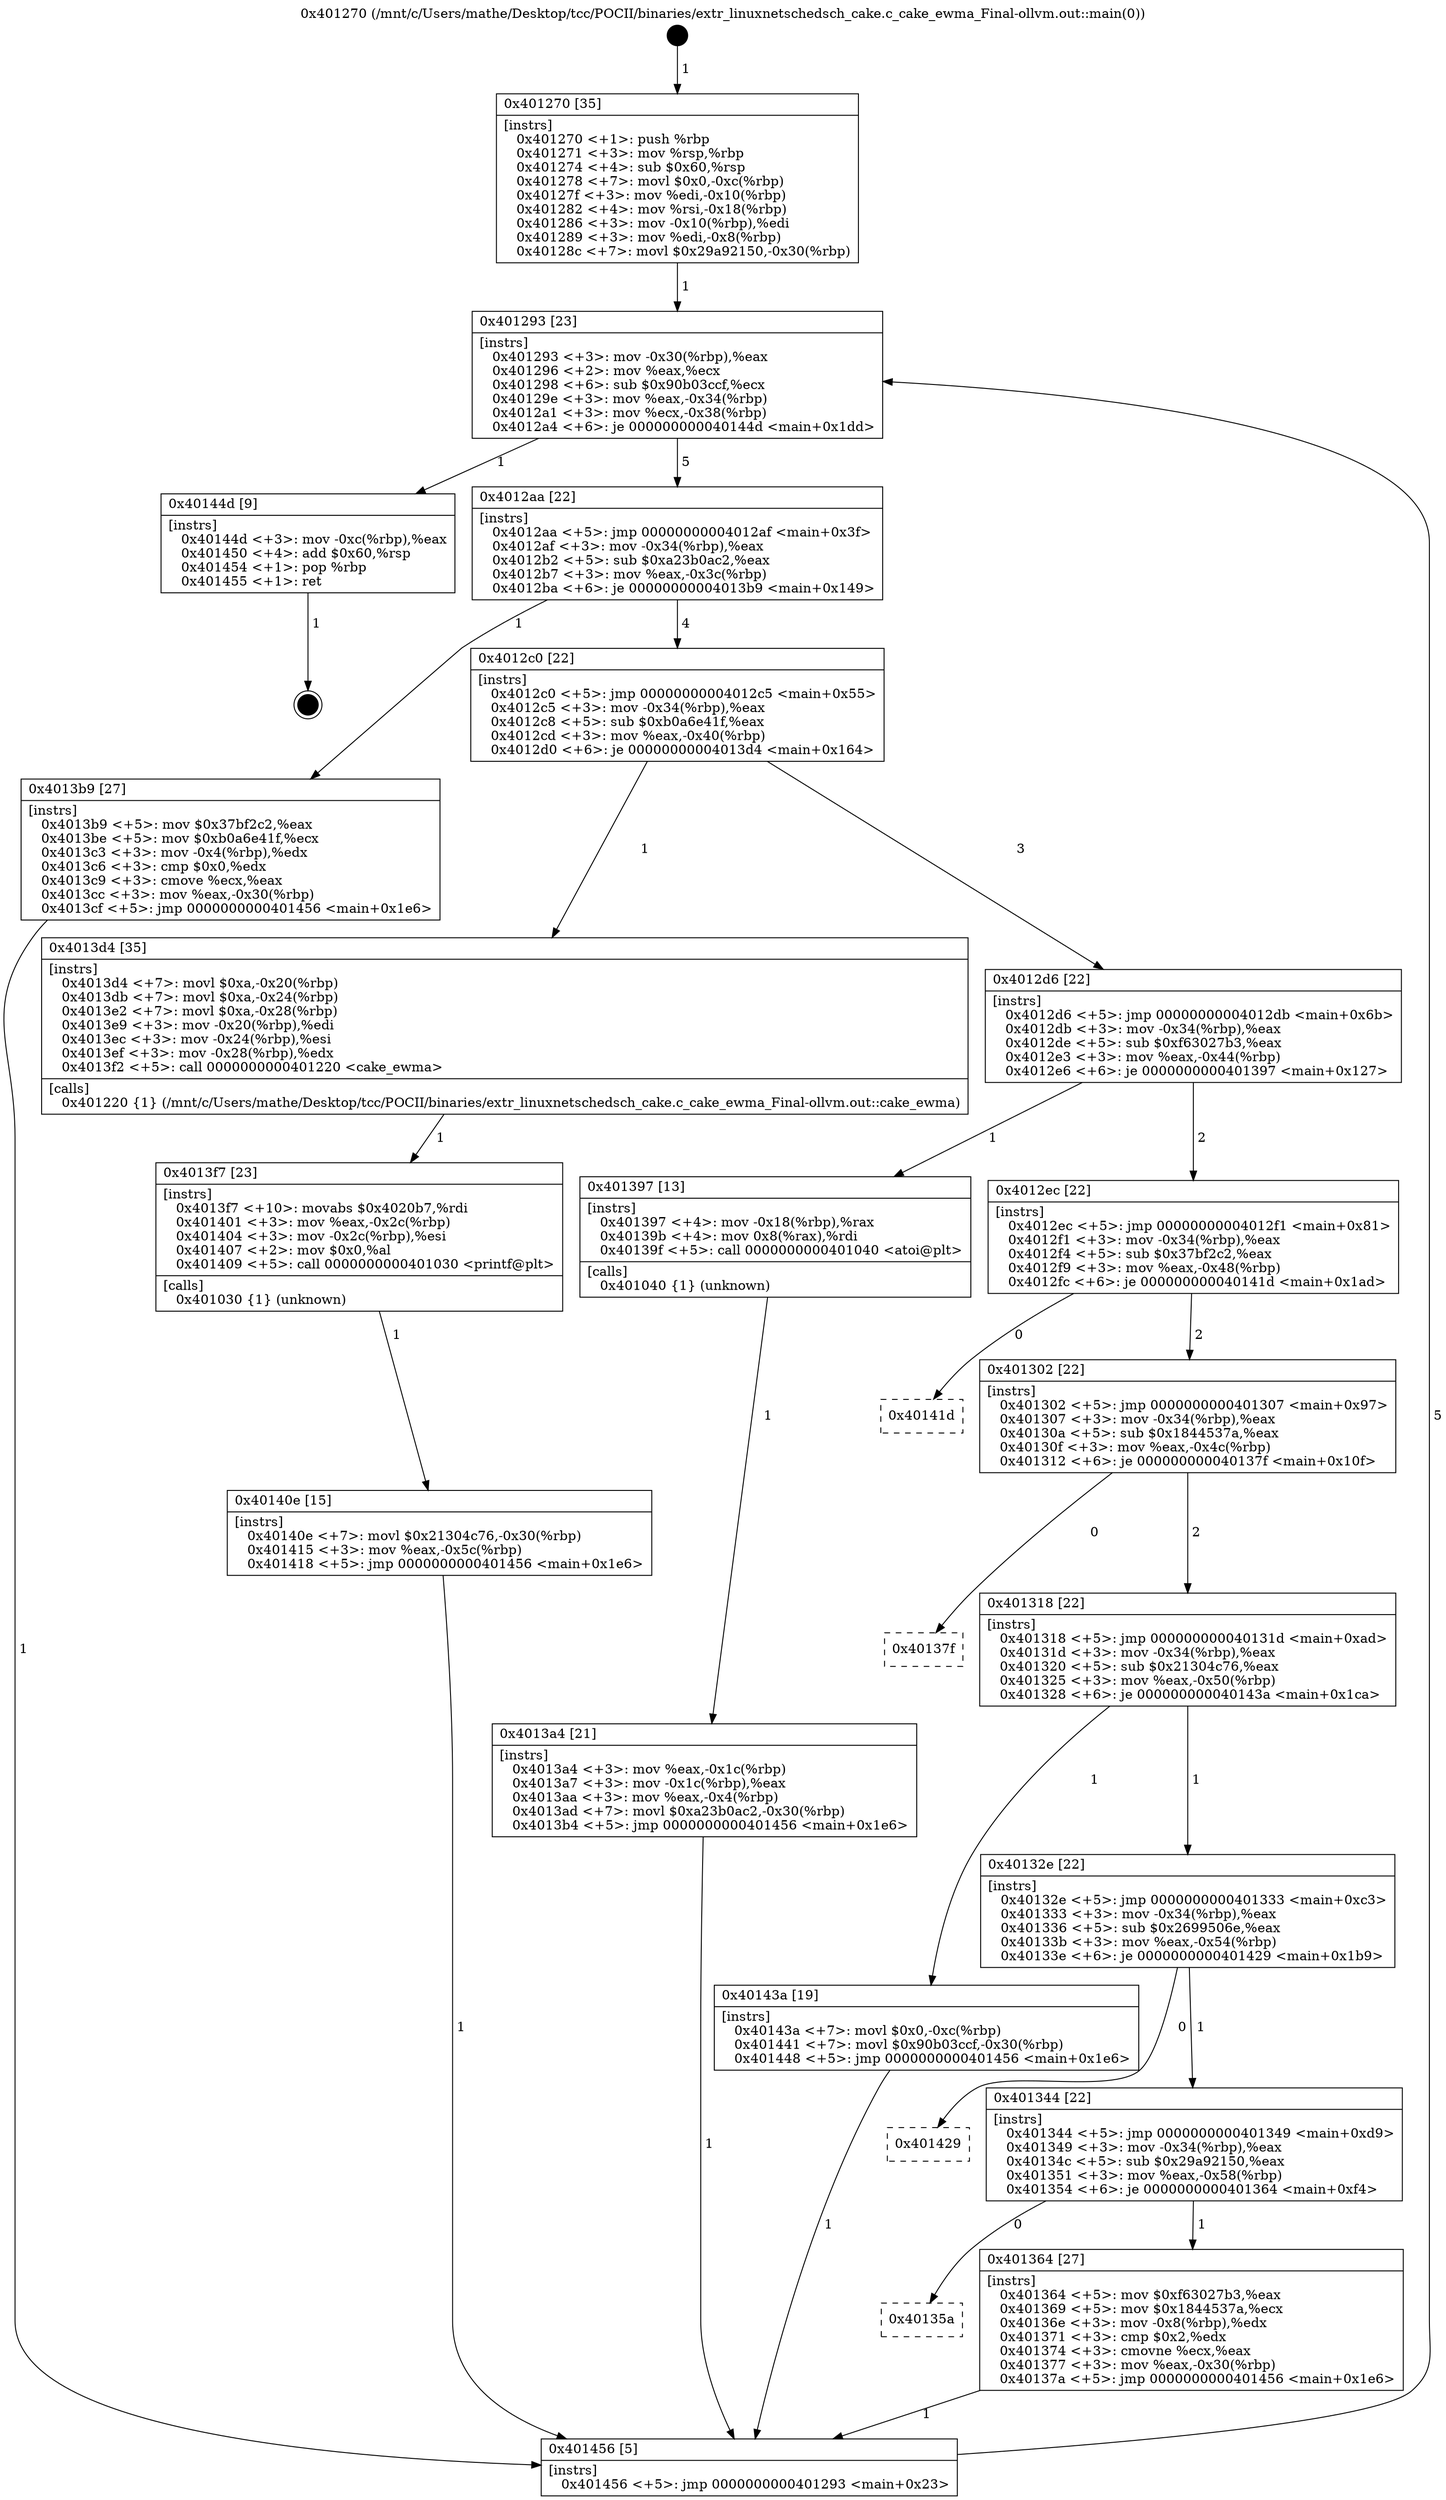 digraph "0x401270" {
  label = "0x401270 (/mnt/c/Users/mathe/Desktop/tcc/POCII/binaries/extr_linuxnetschedsch_cake.c_cake_ewma_Final-ollvm.out::main(0))"
  labelloc = "t"
  node[shape=record]

  Entry [label="",width=0.3,height=0.3,shape=circle,fillcolor=black,style=filled]
  "0x401293" [label="{
     0x401293 [23]\l
     | [instrs]\l
     &nbsp;&nbsp;0x401293 \<+3\>: mov -0x30(%rbp),%eax\l
     &nbsp;&nbsp;0x401296 \<+2\>: mov %eax,%ecx\l
     &nbsp;&nbsp;0x401298 \<+6\>: sub $0x90b03ccf,%ecx\l
     &nbsp;&nbsp;0x40129e \<+3\>: mov %eax,-0x34(%rbp)\l
     &nbsp;&nbsp;0x4012a1 \<+3\>: mov %ecx,-0x38(%rbp)\l
     &nbsp;&nbsp;0x4012a4 \<+6\>: je 000000000040144d \<main+0x1dd\>\l
  }"]
  "0x40144d" [label="{
     0x40144d [9]\l
     | [instrs]\l
     &nbsp;&nbsp;0x40144d \<+3\>: mov -0xc(%rbp),%eax\l
     &nbsp;&nbsp;0x401450 \<+4\>: add $0x60,%rsp\l
     &nbsp;&nbsp;0x401454 \<+1\>: pop %rbp\l
     &nbsp;&nbsp;0x401455 \<+1\>: ret\l
  }"]
  "0x4012aa" [label="{
     0x4012aa [22]\l
     | [instrs]\l
     &nbsp;&nbsp;0x4012aa \<+5\>: jmp 00000000004012af \<main+0x3f\>\l
     &nbsp;&nbsp;0x4012af \<+3\>: mov -0x34(%rbp),%eax\l
     &nbsp;&nbsp;0x4012b2 \<+5\>: sub $0xa23b0ac2,%eax\l
     &nbsp;&nbsp;0x4012b7 \<+3\>: mov %eax,-0x3c(%rbp)\l
     &nbsp;&nbsp;0x4012ba \<+6\>: je 00000000004013b9 \<main+0x149\>\l
  }"]
  Exit [label="",width=0.3,height=0.3,shape=circle,fillcolor=black,style=filled,peripheries=2]
  "0x4013b9" [label="{
     0x4013b9 [27]\l
     | [instrs]\l
     &nbsp;&nbsp;0x4013b9 \<+5\>: mov $0x37bf2c2,%eax\l
     &nbsp;&nbsp;0x4013be \<+5\>: mov $0xb0a6e41f,%ecx\l
     &nbsp;&nbsp;0x4013c3 \<+3\>: mov -0x4(%rbp),%edx\l
     &nbsp;&nbsp;0x4013c6 \<+3\>: cmp $0x0,%edx\l
     &nbsp;&nbsp;0x4013c9 \<+3\>: cmove %ecx,%eax\l
     &nbsp;&nbsp;0x4013cc \<+3\>: mov %eax,-0x30(%rbp)\l
     &nbsp;&nbsp;0x4013cf \<+5\>: jmp 0000000000401456 \<main+0x1e6\>\l
  }"]
  "0x4012c0" [label="{
     0x4012c0 [22]\l
     | [instrs]\l
     &nbsp;&nbsp;0x4012c0 \<+5\>: jmp 00000000004012c5 \<main+0x55\>\l
     &nbsp;&nbsp;0x4012c5 \<+3\>: mov -0x34(%rbp),%eax\l
     &nbsp;&nbsp;0x4012c8 \<+5\>: sub $0xb0a6e41f,%eax\l
     &nbsp;&nbsp;0x4012cd \<+3\>: mov %eax,-0x40(%rbp)\l
     &nbsp;&nbsp;0x4012d0 \<+6\>: je 00000000004013d4 \<main+0x164\>\l
  }"]
  "0x40140e" [label="{
     0x40140e [15]\l
     | [instrs]\l
     &nbsp;&nbsp;0x40140e \<+7\>: movl $0x21304c76,-0x30(%rbp)\l
     &nbsp;&nbsp;0x401415 \<+3\>: mov %eax,-0x5c(%rbp)\l
     &nbsp;&nbsp;0x401418 \<+5\>: jmp 0000000000401456 \<main+0x1e6\>\l
  }"]
  "0x4013d4" [label="{
     0x4013d4 [35]\l
     | [instrs]\l
     &nbsp;&nbsp;0x4013d4 \<+7\>: movl $0xa,-0x20(%rbp)\l
     &nbsp;&nbsp;0x4013db \<+7\>: movl $0xa,-0x24(%rbp)\l
     &nbsp;&nbsp;0x4013e2 \<+7\>: movl $0xa,-0x28(%rbp)\l
     &nbsp;&nbsp;0x4013e9 \<+3\>: mov -0x20(%rbp),%edi\l
     &nbsp;&nbsp;0x4013ec \<+3\>: mov -0x24(%rbp),%esi\l
     &nbsp;&nbsp;0x4013ef \<+3\>: mov -0x28(%rbp),%edx\l
     &nbsp;&nbsp;0x4013f2 \<+5\>: call 0000000000401220 \<cake_ewma\>\l
     | [calls]\l
     &nbsp;&nbsp;0x401220 \{1\} (/mnt/c/Users/mathe/Desktop/tcc/POCII/binaries/extr_linuxnetschedsch_cake.c_cake_ewma_Final-ollvm.out::cake_ewma)\l
  }"]
  "0x4012d6" [label="{
     0x4012d6 [22]\l
     | [instrs]\l
     &nbsp;&nbsp;0x4012d6 \<+5\>: jmp 00000000004012db \<main+0x6b\>\l
     &nbsp;&nbsp;0x4012db \<+3\>: mov -0x34(%rbp),%eax\l
     &nbsp;&nbsp;0x4012de \<+5\>: sub $0xf63027b3,%eax\l
     &nbsp;&nbsp;0x4012e3 \<+3\>: mov %eax,-0x44(%rbp)\l
     &nbsp;&nbsp;0x4012e6 \<+6\>: je 0000000000401397 \<main+0x127\>\l
  }"]
  "0x4013f7" [label="{
     0x4013f7 [23]\l
     | [instrs]\l
     &nbsp;&nbsp;0x4013f7 \<+10\>: movabs $0x4020b7,%rdi\l
     &nbsp;&nbsp;0x401401 \<+3\>: mov %eax,-0x2c(%rbp)\l
     &nbsp;&nbsp;0x401404 \<+3\>: mov -0x2c(%rbp),%esi\l
     &nbsp;&nbsp;0x401407 \<+2\>: mov $0x0,%al\l
     &nbsp;&nbsp;0x401409 \<+5\>: call 0000000000401030 \<printf@plt\>\l
     | [calls]\l
     &nbsp;&nbsp;0x401030 \{1\} (unknown)\l
  }"]
  "0x401397" [label="{
     0x401397 [13]\l
     | [instrs]\l
     &nbsp;&nbsp;0x401397 \<+4\>: mov -0x18(%rbp),%rax\l
     &nbsp;&nbsp;0x40139b \<+4\>: mov 0x8(%rax),%rdi\l
     &nbsp;&nbsp;0x40139f \<+5\>: call 0000000000401040 \<atoi@plt\>\l
     | [calls]\l
     &nbsp;&nbsp;0x401040 \{1\} (unknown)\l
  }"]
  "0x4012ec" [label="{
     0x4012ec [22]\l
     | [instrs]\l
     &nbsp;&nbsp;0x4012ec \<+5\>: jmp 00000000004012f1 \<main+0x81\>\l
     &nbsp;&nbsp;0x4012f1 \<+3\>: mov -0x34(%rbp),%eax\l
     &nbsp;&nbsp;0x4012f4 \<+5\>: sub $0x37bf2c2,%eax\l
     &nbsp;&nbsp;0x4012f9 \<+3\>: mov %eax,-0x48(%rbp)\l
     &nbsp;&nbsp;0x4012fc \<+6\>: je 000000000040141d \<main+0x1ad\>\l
  }"]
  "0x4013a4" [label="{
     0x4013a4 [21]\l
     | [instrs]\l
     &nbsp;&nbsp;0x4013a4 \<+3\>: mov %eax,-0x1c(%rbp)\l
     &nbsp;&nbsp;0x4013a7 \<+3\>: mov -0x1c(%rbp),%eax\l
     &nbsp;&nbsp;0x4013aa \<+3\>: mov %eax,-0x4(%rbp)\l
     &nbsp;&nbsp;0x4013ad \<+7\>: movl $0xa23b0ac2,-0x30(%rbp)\l
     &nbsp;&nbsp;0x4013b4 \<+5\>: jmp 0000000000401456 \<main+0x1e6\>\l
  }"]
  "0x40141d" [label="{
     0x40141d\l
  }", style=dashed]
  "0x401302" [label="{
     0x401302 [22]\l
     | [instrs]\l
     &nbsp;&nbsp;0x401302 \<+5\>: jmp 0000000000401307 \<main+0x97\>\l
     &nbsp;&nbsp;0x401307 \<+3\>: mov -0x34(%rbp),%eax\l
     &nbsp;&nbsp;0x40130a \<+5\>: sub $0x1844537a,%eax\l
     &nbsp;&nbsp;0x40130f \<+3\>: mov %eax,-0x4c(%rbp)\l
     &nbsp;&nbsp;0x401312 \<+6\>: je 000000000040137f \<main+0x10f\>\l
  }"]
  "0x401270" [label="{
     0x401270 [35]\l
     | [instrs]\l
     &nbsp;&nbsp;0x401270 \<+1\>: push %rbp\l
     &nbsp;&nbsp;0x401271 \<+3\>: mov %rsp,%rbp\l
     &nbsp;&nbsp;0x401274 \<+4\>: sub $0x60,%rsp\l
     &nbsp;&nbsp;0x401278 \<+7\>: movl $0x0,-0xc(%rbp)\l
     &nbsp;&nbsp;0x40127f \<+3\>: mov %edi,-0x10(%rbp)\l
     &nbsp;&nbsp;0x401282 \<+4\>: mov %rsi,-0x18(%rbp)\l
     &nbsp;&nbsp;0x401286 \<+3\>: mov -0x10(%rbp),%edi\l
     &nbsp;&nbsp;0x401289 \<+3\>: mov %edi,-0x8(%rbp)\l
     &nbsp;&nbsp;0x40128c \<+7\>: movl $0x29a92150,-0x30(%rbp)\l
  }"]
  "0x40137f" [label="{
     0x40137f\l
  }", style=dashed]
  "0x401318" [label="{
     0x401318 [22]\l
     | [instrs]\l
     &nbsp;&nbsp;0x401318 \<+5\>: jmp 000000000040131d \<main+0xad\>\l
     &nbsp;&nbsp;0x40131d \<+3\>: mov -0x34(%rbp),%eax\l
     &nbsp;&nbsp;0x401320 \<+5\>: sub $0x21304c76,%eax\l
     &nbsp;&nbsp;0x401325 \<+3\>: mov %eax,-0x50(%rbp)\l
     &nbsp;&nbsp;0x401328 \<+6\>: je 000000000040143a \<main+0x1ca\>\l
  }"]
  "0x401456" [label="{
     0x401456 [5]\l
     | [instrs]\l
     &nbsp;&nbsp;0x401456 \<+5\>: jmp 0000000000401293 \<main+0x23\>\l
  }"]
  "0x40143a" [label="{
     0x40143a [19]\l
     | [instrs]\l
     &nbsp;&nbsp;0x40143a \<+7\>: movl $0x0,-0xc(%rbp)\l
     &nbsp;&nbsp;0x401441 \<+7\>: movl $0x90b03ccf,-0x30(%rbp)\l
     &nbsp;&nbsp;0x401448 \<+5\>: jmp 0000000000401456 \<main+0x1e6\>\l
  }"]
  "0x40132e" [label="{
     0x40132e [22]\l
     | [instrs]\l
     &nbsp;&nbsp;0x40132e \<+5\>: jmp 0000000000401333 \<main+0xc3\>\l
     &nbsp;&nbsp;0x401333 \<+3\>: mov -0x34(%rbp),%eax\l
     &nbsp;&nbsp;0x401336 \<+5\>: sub $0x2699506e,%eax\l
     &nbsp;&nbsp;0x40133b \<+3\>: mov %eax,-0x54(%rbp)\l
     &nbsp;&nbsp;0x40133e \<+6\>: je 0000000000401429 \<main+0x1b9\>\l
  }"]
  "0x40135a" [label="{
     0x40135a\l
  }", style=dashed]
  "0x401429" [label="{
     0x401429\l
  }", style=dashed]
  "0x401344" [label="{
     0x401344 [22]\l
     | [instrs]\l
     &nbsp;&nbsp;0x401344 \<+5\>: jmp 0000000000401349 \<main+0xd9\>\l
     &nbsp;&nbsp;0x401349 \<+3\>: mov -0x34(%rbp),%eax\l
     &nbsp;&nbsp;0x40134c \<+5\>: sub $0x29a92150,%eax\l
     &nbsp;&nbsp;0x401351 \<+3\>: mov %eax,-0x58(%rbp)\l
     &nbsp;&nbsp;0x401354 \<+6\>: je 0000000000401364 \<main+0xf4\>\l
  }"]
  "0x401364" [label="{
     0x401364 [27]\l
     | [instrs]\l
     &nbsp;&nbsp;0x401364 \<+5\>: mov $0xf63027b3,%eax\l
     &nbsp;&nbsp;0x401369 \<+5\>: mov $0x1844537a,%ecx\l
     &nbsp;&nbsp;0x40136e \<+3\>: mov -0x8(%rbp),%edx\l
     &nbsp;&nbsp;0x401371 \<+3\>: cmp $0x2,%edx\l
     &nbsp;&nbsp;0x401374 \<+3\>: cmovne %ecx,%eax\l
     &nbsp;&nbsp;0x401377 \<+3\>: mov %eax,-0x30(%rbp)\l
     &nbsp;&nbsp;0x40137a \<+5\>: jmp 0000000000401456 \<main+0x1e6\>\l
  }"]
  Entry -> "0x401270" [label=" 1"]
  "0x401293" -> "0x40144d" [label=" 1"]
  "0x401293" -> "0x4012aa" [label=" 5"]
  "0x40144d" -> Exit [label=" 1"]
  "0x4012aa" -> "0x4013b9" [label=" 1"]
  "0x4012aa" -> "0x4012c0" [label=" 4"]
  "0x40143a" -> "0x401456" [label=" 1"]
  "0x4012c0" -> "0x4013d4" [label=" 1"]
  "0x4012c0" -> "0x4012d6" [label=" 3"]
  "0x40140e" -> "0x401456" [label=" 1"]
  "0x4012d6" -> "0x401397" [label=" 1"]
  "0x4012d6" -> "0x4012ec" [label=" 2"]
  "0x4013f7" -> "0x40140e" [label=" 1"]
  "0x4012ec" -> "0x40141d" [label=" 0"]
  "0x4012ec" -> "0x401302" [label=" 2"]
  "0x4013d4" -> "0x4013f7" [label=" 1"]
  "0x401302" -> "0x40137f" [label=" 0"]
  "0x401302" -> "0x401318" [label=" 2"]
  "0x4013b9" -> "0x401456" [label=" 1"]
  "0x401318" -> "0x40143a" [label=" 1"]
  "0x401318" -> "0x40132e" [label=" 1"]
  "0x4013a4" -> "0x401456" [label=" 1"]
  "0x40132e" -> "0x401429" [label=" 0"]
  "0x40132e" -> "0x401344" [label=" 1"]
  "0x401397" -> "0x4013a4" [label=" 1"]
  "0x401344" -> "0x401364" [label=" 1"]
  "0x401344" -> "0x40135a" [label=" 0"]
  "0x401364" -> "0x401456" [label=" 1"]
  "0x401270" -> "0x401293" [label=" 1"]
  "0x401456" -> "0x401293" [label=" 5"]
}

